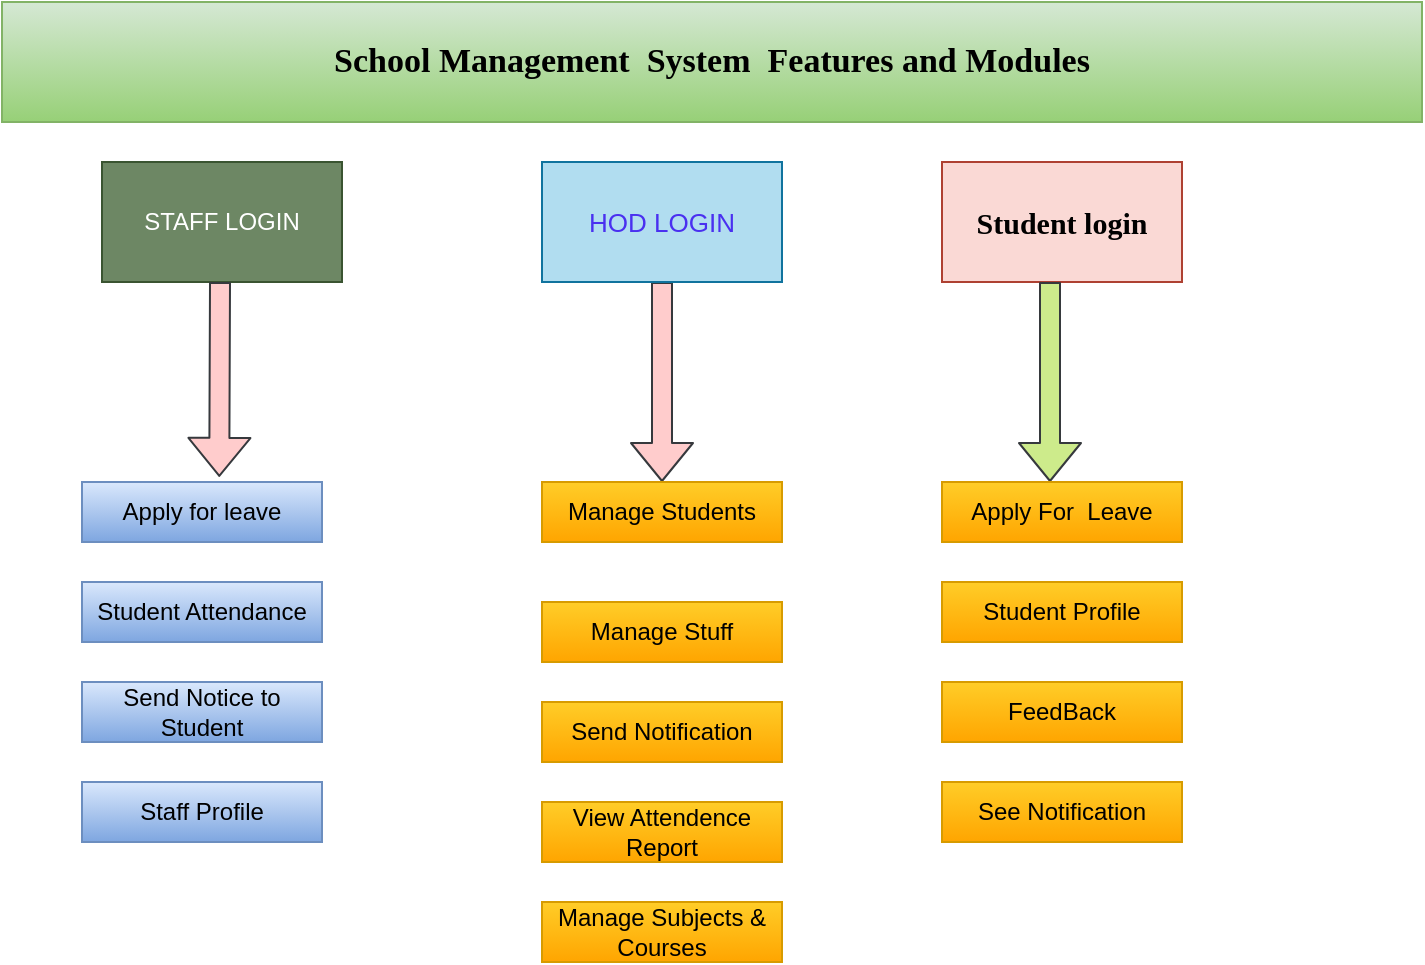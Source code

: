 <mxfile>
    <diagram id="UXAagB2lzyMnGWN876DS" name="Page-1">
        <mxGraphModel dx="1093" dy="617" grid="1" gridSize="10" guides="1" tooltips="1" connect="1" arrows="1" fold="1" page="1" pageScale="1" pageWidth="1100" pageHeight="850" math="0" shadow="0">
            <root>
                <mxCell id="0"/>
                <mxCell id="1" parent="0"/>
                <mxCell id="2" value="STAFF LOGIN" style="rounded=0;whiteSpace=wrap;html=1;fillColor=#6d8764;strokeColor=#3A5431;fontColor=#ffffff;" vertex="1" parent="1">
                    <mxGeometry x="50" y="80" width="120" height="60" as="geometry"/>
                </mxCell>
                <mxCell id="5" value="&lt;h1 style=&quot;font-size: 15px&quot;&gt;Student login&lt;/h1&gt;" style="rounded=0;whiteSpace=wrap;html=1;fillColor=#fad9d5;strokeColor=#ae4132;fontFamily=Verdana;labelBorderColor=none;fontColor=#000000;" vertex="1" parent="1">
                    <mxGeometry x="470" y="80" width="120" height="60" as="geometry"/>
                </mxCell>
                <mxCell id="8" value="" style="shape=flexArrow;endArrow=classic;html=1;fillColor=#ffcccc;strokeColor=#36393d;" edge="1" parent="1" source="3">
                    <mxGeometry width="50" height="50" relative="1" as="geometry">
                        <mxPoint x="290" y="220" as="sourcePoint"/>
                        <mxPoint x="330" y="240" as="targetPoint"/>
                    </mxGeometry>
                </mxCell>
                <mxCell id="11" value="" style="shape=flexArrow;endArrow=classic;html=1;exitX=0.45;exitY=1;exitDx=0;exitDy=0;exitPerimeter=0;fillColor=#cdeb8b;strokeColor=#36393d;" edge="1" parent="1" source="5">
                    <mxGeometry width="50" height="50" relative="1" as="geometry">
                        <mxPoint x="500" y="210" as="sourcePoint"/>
                        <mxPoint x="524" y="240" as="targetPoint"/>
                    </mxGeometry>
                </mxCell>
                <mxCell id="16" value="Apply for leave" style="rounded=0;whiteSpace=wrap;html=1;fillColor=#dae8fc;gradientColor=#7ea6e0;strokeColor=#6c8ebf;" vertex="1" parent="1">
                    <mxGeometry x="40" y="240" width="120" height="30" as="geometry"/>
                </mxCell>
                <mxCell id="17" value="Student Attendance" style="rounded=0;whiteSpace=wrap;html=1;fillColor=#dae8fc;gradientColor=#7ea6e0;strokeColor=#6c8ebf;" vertex="1" parent="1">
                    <mxGeometry x="40" y="290" width="120" height="30" as="geometry"/>
                </mxCell>
                <mxCell id="18" value="Send Notice to Student" style="rounded=0;whiteSpace=wrap;html=1;fillColor=#dae8fc;gradientColor=#7ea6e0;strokeColor=#6c8ebf;" vertex="1" parent="1">
                    <mxGeometry x="40" y="340" width="120" height="30" as="geometry"/>
                </mxCell>
                <mxCell id="19" value="Staff Profile" style="rounded=0;whiteSpace=wrap;html=1;fillColor=#dae8fc;gradientColor=#7ea6e0;strokeColor=#6c8ebf;" vertex="1" parent="1">
                    <mxGeometry x="40" y="390" width="120" height="30" as="geometry"/>
                </mxCell>
                <mxCell id="22" value="Manage Students" style="rounded=0;whiteSpace=wrap;html=1;fillColor=#ffcd28;strokeColor=#d79b00;gradientColor=#ffa500;" vertex="1" parent="1">
                    <mxGeometry x="270" y="240" width="120" height="30" as="geometry"/>
                </mxCell>
                <mxCell id="23" value="Apply For&amp;nbsp; Leave" style="rounded=0;whiteSpace=wrap;html=1;fillColor=#ffcd28;gradientColor=#ffa500;strokeColor=#d79b00;" vertex="1" parent="1">
                    <mxGeometry x="470" y="240" width="120" height="30" as="geometry"/>
                </mxCell>
                <mxCell id="24" value="Manage Stuff" style="rounded=0;whiteSpace=wrap;html=1;fillColor=#ffcd28;gradientColor=#ffa500;strokeColor=#d79b00;" vertex="1" parent="1">
                    <mxGeometry x="270" y="300" width="120" height="30" as="geometry"/>
                </mxCell>
                <mxCell id="25" value="Student Profile" style="rounded=0;whiteSpace=wrap;html=1;fillColor=#ffcd28;gradientColor=#ffa500;strokeColor=#d79b00;" vertex="1" parent="1">
                    <mxGeometry x="470" y="290" width="120" height="30" as="geometry"/>
                </mxCell>
                <mxCell id="26" value="Send Notification" style="rounded=0;whiteSpace=wrap;html=1;fillColor=#ffcd28;gradientColor=#ffa500;strokeColor=#d79b00;" vertex="1" parent="1">
                    <mxGeometry x="270" y="350" width="120" height="30" as="geometry"/>
                </mxCell>
                <mxCell id="27" value="FeedBack" style="rounded=0;whiteSpace=wrap;html=1;fillColor=#ffcd28;gradientColor=#ffa500;strokeColor=#d79b00;" vertex="1" parent="1">
                    <mxGeometry x="470" y="340" width="120" height="30" as="geometry"/>
                </mxCell>
                <mxCell id="28" value="View Attendence Report" style="rounded=0;whiteSpace=wrap;html=1;fillColor=#ffcd28;gradientColor=#ffa500;strokeColor=#d79b00;" vertex="1" parent="1">
                    <mxGeometry x="270" y="400" width="120" height="30" as="geometry"/>
                </mxCell>
                <mxCell id="29" value="See Notification" style="rounded=0;whiteSpace=wrap;html=1;fillColor=#ffcd28;gradientColor=#ffa500;strokeColor=#d79b00;" vertex="1" parent="1">
                    <mxGeometry x="470" y="390" width="120" height="30" as="geometry"/>
                </mxCell>
                <mxCell id="30" value="Manage Subjects &amp;amp; Courses" style="rounded=0;whiteSpace=wrap;html=1;fillColor=#ffcd28;gradientColor=#ffa500;strokeColor=#d79b00;" vertex="1" parent="1">
                    <mxGeometry x="270" y="450" width="120" height="30" as="geometry"/>
                </mxCell>
                <mxCell id="3" value="HOD LOGIN" style="rounded=0;whiteSpace=wrap;html=1;fillColor=#b1ddf0;strokeColor=#10739e;fontColor=#4A30F0;fontSize=13;" vertex="1" parent="1">
                    <mxGeometry x="270" y="80" width="120" height="60" as="geometry"/>
                </mxCell>
                <mxCell id="33" value="" style="shape=flexArrow;endArrow=classic;html=1;entryX=0.572;entryY=-0.085;entryDx=0;entryDy=0;entryPerimeter=0;fillColor=#ffcccc;strokeColor=#36393d;" edge="1" parent="1" target="16">
                    <mxGeometry width="50" height="50" relative="1" as="geometry">
                        <mxPoint x="109" y="140" as="sourcePoint"/>
                        <mxPoint x="340" y="250" as="targetPoint"/>
                        <Array as="points"/>
                    </mxGeometry>
                </mxCell>
                <mxCell id="34" value="&lt;font style=&quot;font-size: 17px&quot;&gt;&lt;b&gt;School Management&amp;nbsp; System&amp;nbsp; Features and Modules&lt;/b&gt;&lt;/font&gt;" style="rounded=0;whiteSpace=wrap;html=1;labelBackgroundColor=none;labelBorderColor=none;fontFamily=Verdana;fontSize=13;fillColor=#d5e8d4;gradientColor=#97d077;strokeColor=#82b366;fontColor=#000000;" vertex="1" parent="1">
                    <mxGeometry width="710" height="60" as="geometry"/>
                </mxCell>
            </root>
        </mxGraphModel>
    </diagram>
</mxfile>